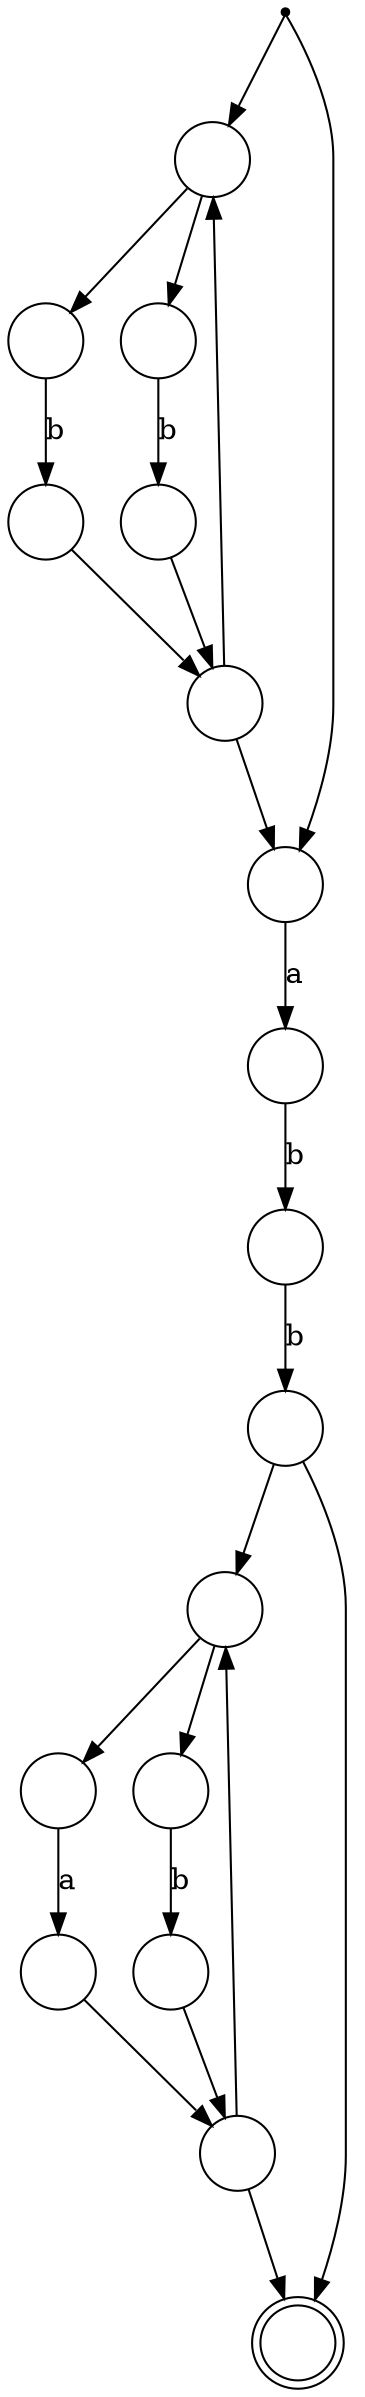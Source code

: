digraph {
	node [shape=circle]
	0 [label="" shape=point]
	1 [label=""]
	2 [label=""]
	3 [label=""]
	4 [label=""]
	5 [label=""]
	6 [label=""]
	7 [label=""]
	8 [label=""]
	9 [label=""]
	10 [label=""]
	11 [label=""]
	12 [label=""]
	13 [label=""]
	14 [label=""]
	15 [label=""]
	16 [label=""]
	17 [label="" shape=doublecircle]
	0 -> 1 [label=" "]
	0 -> 7 [label=" "]
	1 -> 2 [label=" "]
	1 -> 4 [label=" "]
	2 -> 3 [label=b]
	4 -> 5 [label=b]
	3 -> 6 [label=" "]
	5 -> 6 [label=" "]
	6 -> 1 [label=" "]
	6 -> 7 [label=" "]
	7 -> 8 [label=a]
	8 -> 9 [label=b]
	9 -> 10 [label=b]
	10 -> 11 [label=" "]
	10 -> 17 [label=" "]
	11 -> 12 [label=" "]
	11 -> 14 [label=" "]
	12 -> 13 [label=a]
	14 -> 15 [label=b]
	13 -> 16 [label=" "]
	15 -> 16 [label=" "]
	16 -> 11 [label=" "]
	16 -> 17 [label=" "]
}
